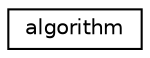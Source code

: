 digraph "Graphical Class Hierarchy"
{
 // LATEX_PDF_SIZE
  edge [fontname="Helvetica",fontsize="10",labelfontname="Helvetica",labelfontsize="10"];
  node [fontname="Helvetica",fontsize="10",shape=record];
  rankdir="LR";
  Node0 [label="algorithm",height=0.2,width=0.4,color="black", fillcolor="white", style="filled",URL="$structalgorithm.html",tooltip="The algorithm struct holds the sorting algorithm."];
}
